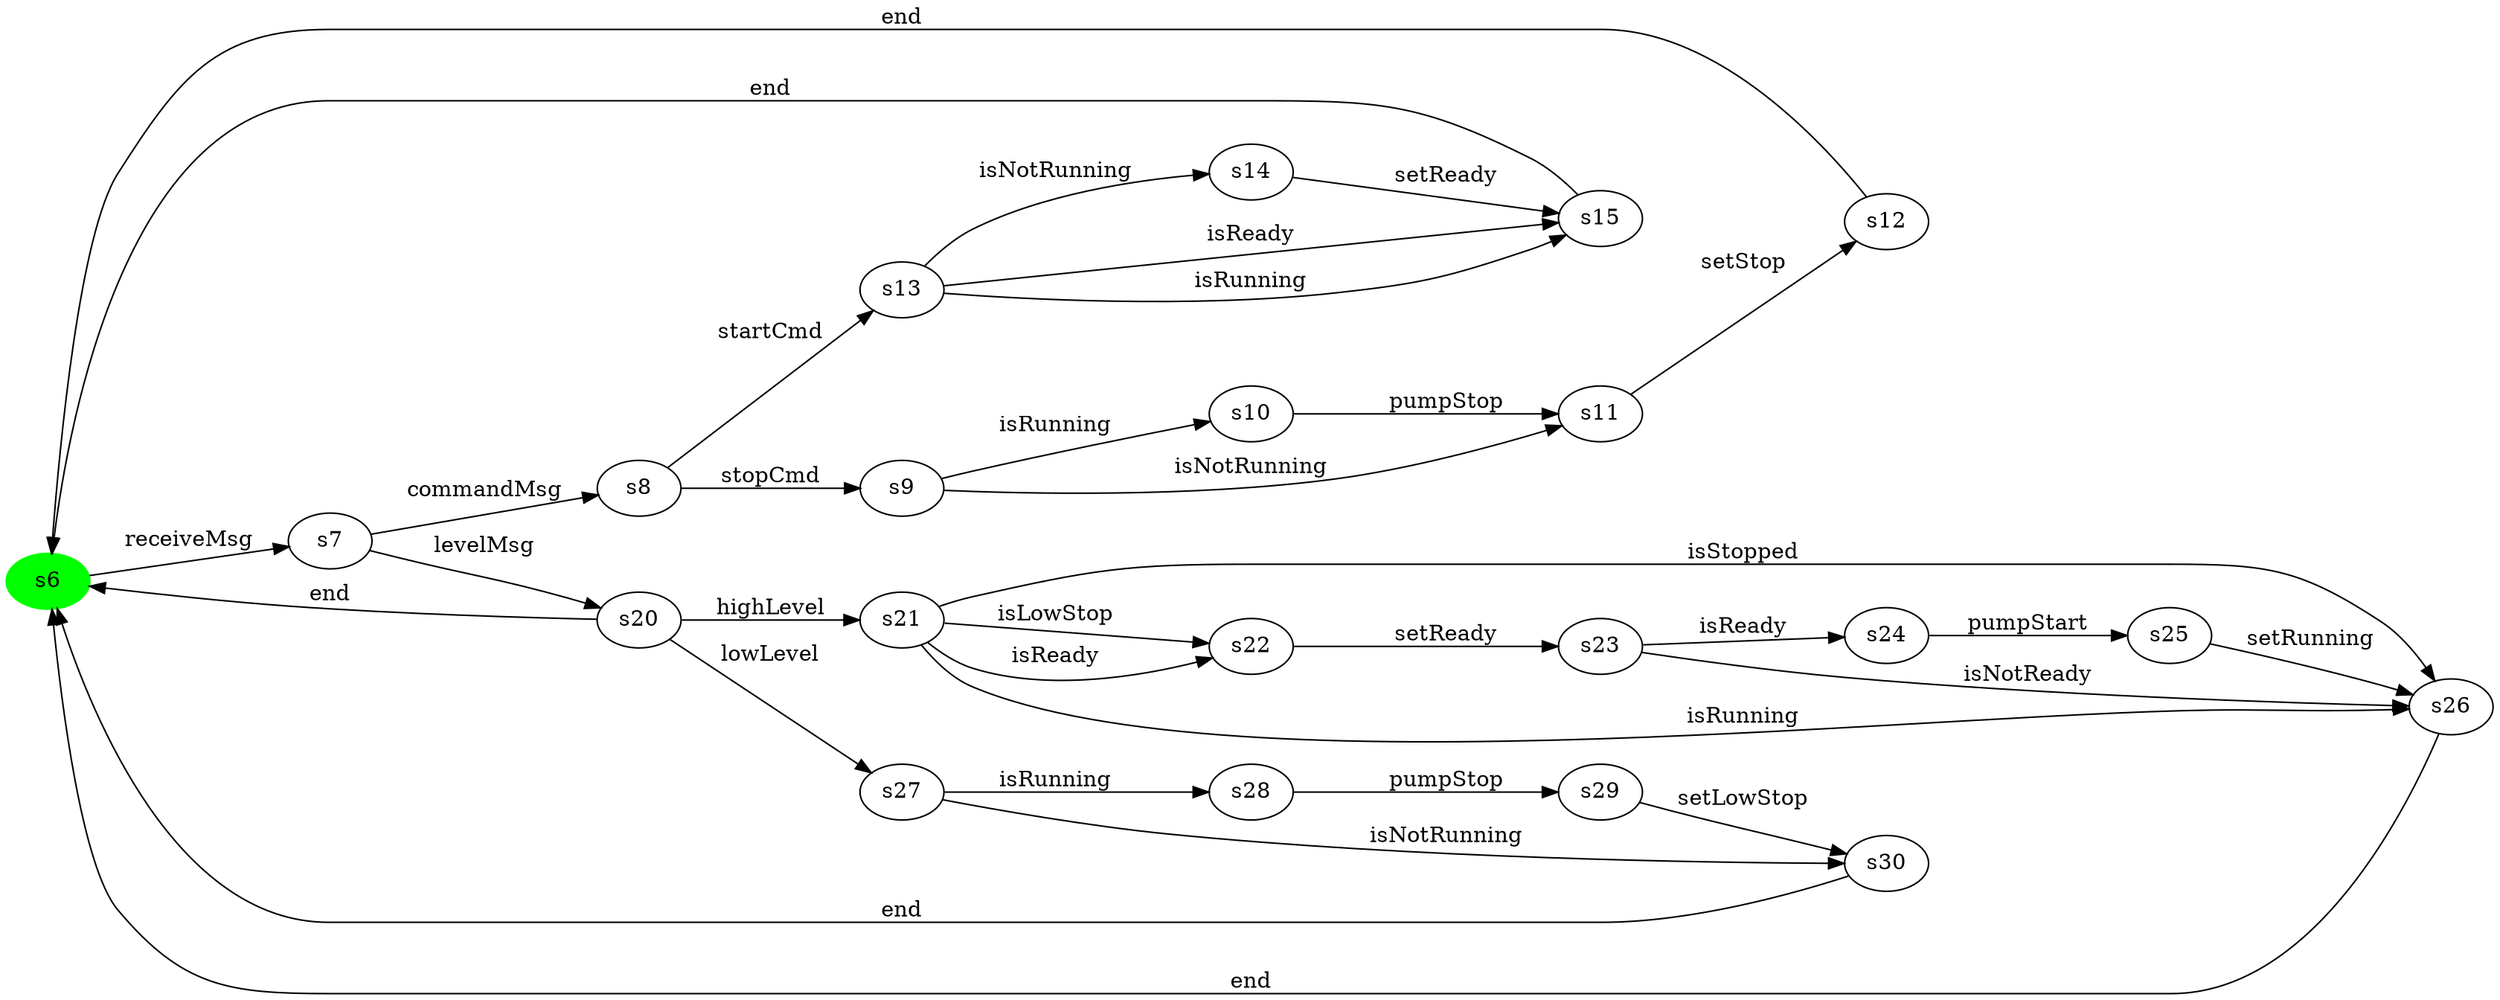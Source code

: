 digraph G {
rankdir=LR;
state0[ label = "s6", style=filled, color=green ];
state0 -> state1 [ label=" receiveMsg " ];
state1 [ label = "s7" ];
state1 -> state2 [ label=" commandMsg " ];
state1 -> state3 [ label=" levelMsg " ];
state2 [ label = "s8" ];
state2 -> state4 [ label=" stopCmd " ];
state2 -> state5 [ label=" startCmd " ];
state4 [ label = "s9" ];
state4 -> state6 [ label=" isRunning " ];
state4 -> state7 [ label=" isNotRunning " ];
state3 [ label = "s20" ];
state3 -> state0 [ label=" end " ];
state3 -> state8 [ label=" highLevel " ];
state3 -> state9 [ label=" lowLevel " ];
state10 [ label = "s30" ];
state10 -> state0 [ label=" end " ];
state7 [ label = "s11" ];
state7 -> state11 [ label=" setStop " ];
state12 [ label = "s22" ];
state12 -> state13 [ label=" setReady " ];
state6 [ label = "s10" ];
state6 -> state7 [ label=" pumpStop " ];
state8 [ label = "s21" ];
state8 -> state12 [ label=" isReady " ];
state8 -> state12 [ label=" isLowStop " ];
state8 -> state14 [ label=" isStopped " ];
state8 -> state14 [ label=" isRunning " ];
state5 [ label = "s13" ];
state5 -> state15 [ label=" isNotRunning " ];
state5 -> state16 [ label=" isReady " ];
state5 -> state16 [ label=" isRunning " ];
state17 [ label = "s24" ];
state17 -> state18 [ label=" pumpStart " ];
state11 [ label = "s12" ];
state11 -> state0 [ label=" end " ];
state13 [ label = "s23" ];
state13 -> state17 [ label=" isReady " ];
state13 -> state14 [ label=" isNotReady " ];
state16 [ label = "s15" ];
state16 -> state0 [ label=" end " ];
state14 [ label = "s26" ];
state14 -> state0 [ label=" end " ];
state15 [ label = "s14" ];
state15 -> state16 [ label=" setReady " ];
state18 [ label = "s25" ];
state18 -> state14 [ label=" setRunning " ];
state19 [ label = "s28" ];
state19 -> state20 [ label=" pumpStop " ];
state9 [ label = "s27" ];
state9 -> state19 [ label=" isRunning " ];
state9 -> state10 [ label=" isNotRunning " ];
state20 [ label = "s29" ];
state20 -> state10 [ label=" setLowStop " ];
}
